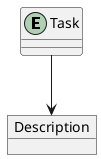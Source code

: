 @startuml Modelo de domínio
' hide the spot


' avoid problems with angled crows feet
skinparam linetype ortho

entity Task
object Description

Task --> Description


@enduml